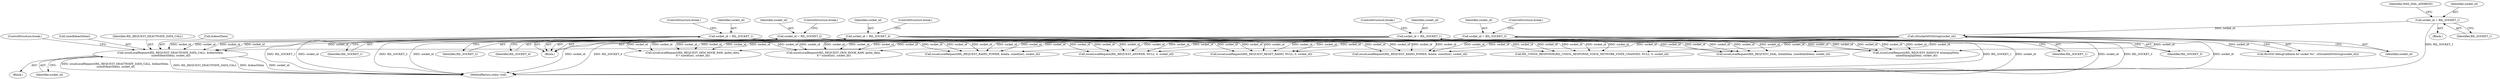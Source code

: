 digraph "0_Android_cd5f15f588a5d27e99ba12f057245bfe507f8c42@pointer" {
"1000557" [label="(Call,issueLocalRequest(RIL_REQUEST_DEACTIVATE_DATA_CALL, &deactData,\n sizeof(deactData), socket_id))"];
"1000364" [label="(Call,socket_id = RIL_SOCKET_1)"];
"1000349" [label="(Call,socket_id = RIL_SOCKET_2)"];
"1000359" [label="(Call,socket_id = RIL_SOCKET_4)"];
"1000344" [label="(Call,socket_id = RIL_SOCKET_1)"];
"1000146" [label="(Call,rilSocketIdToString(socket_id))"];
"1000133" [label="(Call,socket_id = RIL_SOCKET_1)"];
"1000354" [label="(Call,socket_id = RIL_SOCKET_3)"];
"1000389" [label="(Call,issueLocalRequest(RIL_REQUEST_RADIO_POWER, &data, sizeof(int), socket_id))"];
"1000616" [label="(Call,issueLocalRequest(RIL_REQUEST_HANGUP, &hangupData,\n sizeof(hangupData), socket_id))"];
"1000346" [label="(Identifier,RIL_SOCKET_1)"];
"1000146" [label="(Call,rilSocketIdToString(socket_id))"];
"1000596" [label="(Call,issueLocalRequest(RIL_REQUEST_DIAL, &dialData, sizeof(dialData), socket_id))"];
"1000558" [label="(Identifier,RIL_REQUEST_DEACTIVATE_DATA_CALL)"];
"1000377" [label="(Call,issueLocalRequest(RIL_REQUEST_RESET_RADIO, NULL, 0, socket_id))"];
"1000345" [label="(Identifier,socket_id)"];
"1000112" [label="(Block,)"];
"1000357" [label="(ControlStructure,break;)"];
"1000373" [label="(Block,)"];
"1000355" [label="(Identifier,socket_id)"];
"1000559" [label="(Call,&deactData)"];
"1000482" [label="(Call,issueLocalRequest(RIL_REQUEST_OEM_HOOK_RAW, qxdm_data,\n 6 * sizeof(int), socket_id))"];
"1000563" [label="(Identifier,socket_id)"];
"1000347" [label="(ControlStructure,break;)"];
"1000144" [label="(Call,RLOGI(\"debugCallback for socket %s\", rilSocketIdToString(socket_id)))"];
"1000147" [label="(Identifier,socket_id)"];
"1000365" [label="(Identifier,socket_id)"];
"1000361" [label="(Identifier,RIL_SOCKET_4)"];
"1000564" [label="(ControlStructure,break;)"];
"1000133" [label="(Call,socket_id = RIL_SOCKET_1)"];
"1000354" [label="(Call,socket_id = RIL_SOCKET_3)"];
"1000344" [label="(Call,socket_id = RIL_SOCKET_1)"];
"1000364" [label="(Call,socket_id = RIL_SOCKET_1)"];
"1000524" [label="(Call,issueLocalRequest(RIL_REQUEST_OEM_HOOK_RAW, qxdm_data,\n 6 * sizeof(int), socket_id))"];
"1000342" [label="(Block,)"];
"1000352" [label="(ControlStructure,break;)"];
"1000557" [label="(Call,issueLocalRequest(RIL_REQUEST_DEACTIVATE_DATA_CALL, &deactData,\n sizeof(deactData), socket_id))"];
"1000362" [label="(ControlStructure,break;)"];
"1000366" [label="(Identifier,RIL_SOCKET_1)"];
"1000633" [label="(MethodReturn,static void)"];
"1000138" [label="(Identifier,MAX_DIAL_ADDRESS)"];
"1000607" [label="(Call,issueLocalRequest(RIL_REQUEST_ANSWER, NULL, 0, socket_id))"];
"1000351" [label="(Identifier,RIL_SOCKET_2)"];
"1000539" [label="(Call,issueLocalRequest(RIL_REQUEST_RADIO_POWER, &data, sizeof(int), socket_id))"];
"1000360" [label="(Identifier,socket_id)"];
"1000350" [label="(Identifier,socket_id)"];
"1000359" [label="(Call,socket_id = RIL_SOCKET_4)"];
"1000135" [label="(Identifier,RIL_SOCKET_1)"];
"1000134" [label="(Identifier,socket_id)"];
"1000367" [label="(ControlStructure,break;)"];
"1000356" [label="(Identifier,RIL_SOCKET_3)"];
"1000443" [label="(Call,RIL_UNSOL_RESPONSE(RIL_UNSOL_RESPONSE_VOICE_NETWORK_STATE_CHANGED, NULL, 0, socket_id))"];
"1000561" [label="(Call,sizeof(deactData))"];
"1000349" [label="(Call,socket_id = RIL_SOCKET_2)"];
"1000557" -> "1000373"  [label="AST: "];
"1000557" -> "1000563"  [label="CFG: "];
"1000558" -> "1000557"  [label="AST: "];
"1000559" -> "1000557"  [label="AST: "];
"1000561" -> "1000557"  [label="AST: "];
"1000563" -> "1000557"  [label="AST: "];
"1000564" -> "1000557"  [label="CFG: "];
"1000557" -> "1000633"  [label="DDG: socket_id"];
"1000557" -> "1000633"  [label="DDG: issueLocalRequest(RIL_REQUEST_DEACTIVATE_DATA_CALL, &deactData,\n sizeof(deactData), socket_id)"];
"1000557" -> "1000633"  [label="DDG: RIL_REQUEST_DEACTIVATE_DATA_CALL"];
"1000557" -> "1000633"  [label="DDG: &deactData"];
"1000364" -> "1000557"  [label="DDG: socket_id"];
"1000349" -> "1000557"  [label="DDG: socket_id"];
"1000359" -> "1000557"  [label="DDG: socket_id"];
"1000344" -> "1000557"  [label="DDG: socket_id"];
"1000146" -> "1000557"  [label="DDG: socket_id"];
"1000354" -> "1000557"  [label="DDG: socket_id"];
"1000364" -> "1000342"  [label="AST: "];
"1000364" -> "1000366"  [label="CFG: "];
"1000365" -> "1000364"  [label="AST: "];
"1000366" -> "1000364"  [label="AST: "];
"1000367" -> "1000364"  [label="CFG: "];
"1000364" -> "1000633"  [label="DDG: socket_id"];
"1000364" -> "1000633"  [label="DDG: RIL_SOCKET_1"];
"1000364" -> "1000377"  [label="DDG: socket_id"];
"1000364" -> "1000389"  [label="DDG: socket_id"];
"1000364" -> "1000443"  [label="DDG: socket_id"];
"1000364" -> "1000482"  [label="DDG: socket_id"];
"1000364" -> "1000524"  [label="DDG: socket_id"];
"1000364" -> "1000539"  [label="DDG: socket_id"];
"1000364" -> "1000596"  [label="DDG: socket_id"];
"1000364" -> "1000607"  [label="DDG: socket_id"];
"1000364" -> "1000616"  [label="DDG: socket_id"];
"1000349" -> "1000342"  [label="AST: "];
"1000349" -> "1000351"  [label="CFG: "];
"1000350" -> "1000349"  [label="AST: "];
"1000351" -> "1000349"  [label="AST: "];
"1000352" -> "1000349"  [label="CFG: "];
"1000349" -> "1000633"  [label="DDG: RIL_SOCKET_2"];
"1000349" -> "1000633"  [label="DDG: socket_id"];
"1000349" -> "1000377"  [label="DDG: socket_id"];
"1000349" -> "1000389"  [label="DDG: socket_id"];
"1000349" -> "1000443"  [label="DDG: socket_id"];
"1000349" -> "1000482"  [label="DDG: socket_id"];
"1000349" -> "1000524"  [label="DDG: socket_id"];
"1000349" -> "1000539"  [label="DDG: socket_id"];
"1000349" -> "1000596"  [label="DDG: socket_id"];
"1000349" -> "1000607"  [label="DDG: socket_id"];
"1000349" -> "1000616"  [label="DDG: socket_id"];
"1000359" -> "1000342"  [label="AST: "];
"1000359" -> "1000361"  [label="CFG: "];
"1000360" -> "1000359"  [label="AST: "];
"1000361" -> "1000359"  [label="AST: "];
"1000362" -> "1000359"  [label="CFG: "];
"1000359" -> "1000633"  [label="DDG: RIL_SOCKET_4"];
"1000359" -> "1000633"  [label="DDG: socket_id"];
"1000359" -> "1000377"  [label="DDG: socket_id"];
"1000359" -> "1000389"  [label="DDG: socket_id"];
"1000359" -> "1000443"  [label="DDG: socket_id"];
"1000359" -> "1000482"  [label="DDG: socket_id"];
"1000359" -> "1000524"  [label="DDG: socket_id"];
"1000359" -> "1000539"  [label="DDG: socket_id"];
"1000359" -> "1000596"  [label="DDG: socket_id"];
"1000359" -> "1000607"  [label="DDG: socket_id"];
"1000359" -> "1000616"  [label="DDG: socket_id"];
"1000344" -> "1000342"  [label="AST: "];
"1000344" -> "1000346"  [label="CFG: "];
"1000345" -> "1000344"  [label="AST: "];
"1000346" -> "1000344"  [label="AST: "];
"1000347" -> "1000344"  [label="CFG: "];
"1000344" -> "1000633"  [label="DDG: RIL_SOCKET_1"];
"1000344" -> "1000633"  [label="DDG: socket_id"];
"1000344" -> "1000377"  [label="DDG: socket_id"];
"1000344" -> "1000389"  [label="DDG: socket_id"];
"1000344" -> "1000443"  [label="DDG: socket_id"];
"1000344" -> "1000482"  [label="DDG: socket_id"];
"1000344" -> "1000524"  [label="DDG: socket_id"];
"1000344" -> "1000539"  [label="DDG: socket_id"];
"1000344" -> "1000596"  [label="DDG: socket_id"];
"1000344" -> "1000607"  [label="DDG: socket_id"];
"1000344" -> "1000616"  [label="DDG: socket_id"];
"1000146" -> "1000144"  [label="AST: "];
"1000146" -> "1000147"  [label="CFG: "];
"1000147" -> "1000146"  [label="AST: "];
"1000144" -> "1000146"  [label="CFG: "];
"1000146" -> "1000633"  [label="DDG: socket_id"];
"1000146" -> "1000144"  [label="DDG: socket_id"];
"1000133" -> "1000146"  [label="DDG: socket_id"];
"1000146" -> "1000377"  [label="DDG: socket_id"];
"1000146" -> "1000389"  [label="DDG: socket_id"];
"1000146" -> "1000443"  [label="DDG: socket_id"];
"1000146" -> "1000482"  [label="DDG: socket_id"];
"1000146" -> "1000524"  [label="DDG: socket_id"];
"1000146" -> "1000539"  [label="DDG: socket_id"];
"1000146" -> "1000596"  [label="DDG: socket_id"];
"1000146" -> "1000607"  [label="DDG: socket_id"];
"1000146" -> "1000616"  [label="DDG: socket_id"];
"1000133" -> "1000112"  [label="AST: "];
"1000133" -> "1000135"  [label="CFG: "];
"1000134" -> "1000133"  [label="AST: "];
"1000135" -> "1000133"  [label="AST: "];
"1000138" -> "1000133"  [label="CFG: "];
"1000133" -> "1000633"  [label="DDG: RIL_SOCKET_1"];
"1000354" -> "1000342"  [label="AST: "];
"1000354" -> "1000356"  [label="CFG: "];
"1000355" -> "1000354"  [label="AST: "];
"1000356" -> "1000354"  [label="AST: "];
"1000357" -> "1000354"  [label="CFG: "];
"1000354" -> "1000633"  [label="DDG: RIL_SOCKET_3"];
"1000354" -> "1000633"  [label="DDG: socket_id"];
"1000354" -> "1000377"  [label="DDG: socket_id"];
"1000354" -> "1000389"  [label="DDG: socket_id"];
"1000354" -> "1000443"  [label="DDG: socket_id"];
"1000354" -> "1000482"  [label="DDG: socket_id"];
"1000354" -> "1000524"  [label="DDG: socket_id"];
"1000354" -> "1000539"  [label="DDG: socket_id"];
"1000354" -> "1000596"  [label="DDG: socket_id"];
"1000354" -> "1000607"  [label="DDG: socket_id"];
"1000354" -> "1000616"  [label="DDG: socket_id"];
}
